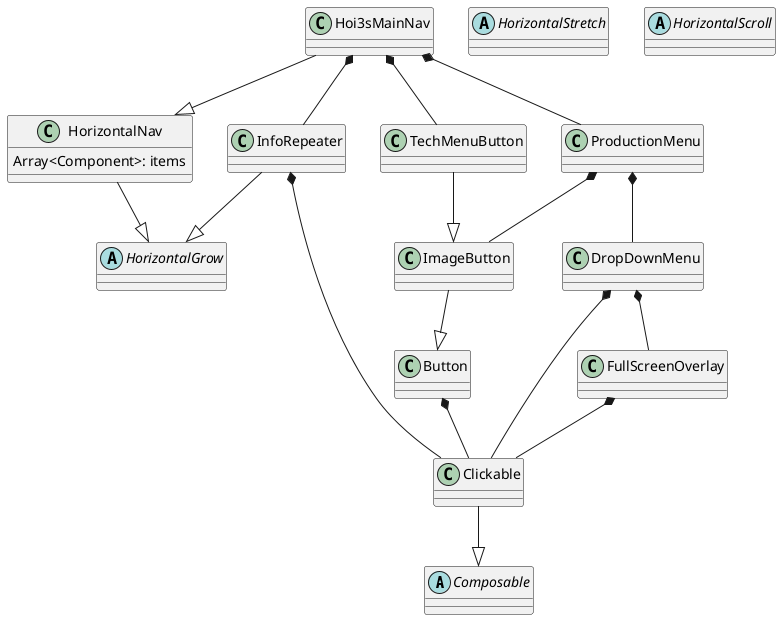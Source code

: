 @startuml

abstract Composable {
}

class Clickable {
}
Clickable --|> Composable

abstract HorizontalStretch {
}

abstract HorizontalGrow {
}

abstract HorizontalScroll {
}

class HorizontalNav {
  Array<Component>: items
}
HorizontalNav --|> HorizontalGrow

class Button {
}
Button *-- Clickable

class ImageButton {
}
ImageButton --|> Button

class InfoRepeater {
}
InfoRepeater *-- Clickable
InfoRepeater --|> HorizontalGrow

class FullScreenOverlay {
}
FullScreenOverlay *-- Clickable

class DropDownMenu {
}
DropDownMenu *-- FullScreenOverlay
DropDownMenu *-- Clickable

class ProductionMenu {
}
ProductionMenu *-- DropDownMenu
ProductionMenu *-- ImageButton

class TechMenuButton {
}
TechMenuButton --|> ImageButton

class Hoi3sMainNav {
}
Hoi3sMainNav *-- TechMenuButton
Hoi3sMainNav *-- InfoRepeater
Hoi3sMainNav *-- ProductionMenu
Hoi3sMainNav --|> HorizontalNav

@enduml